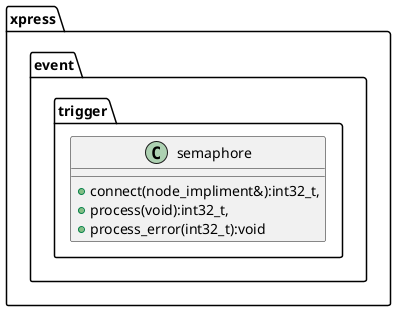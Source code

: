 @startuml

package xpress{
    package event{
        package trigger{
            class semaphore{
                +connect(node_impliment&):int32_t,
                +process(void):int32_t,
                +process_error(int32_t):void
            }
        }
    }
}
@enduml

